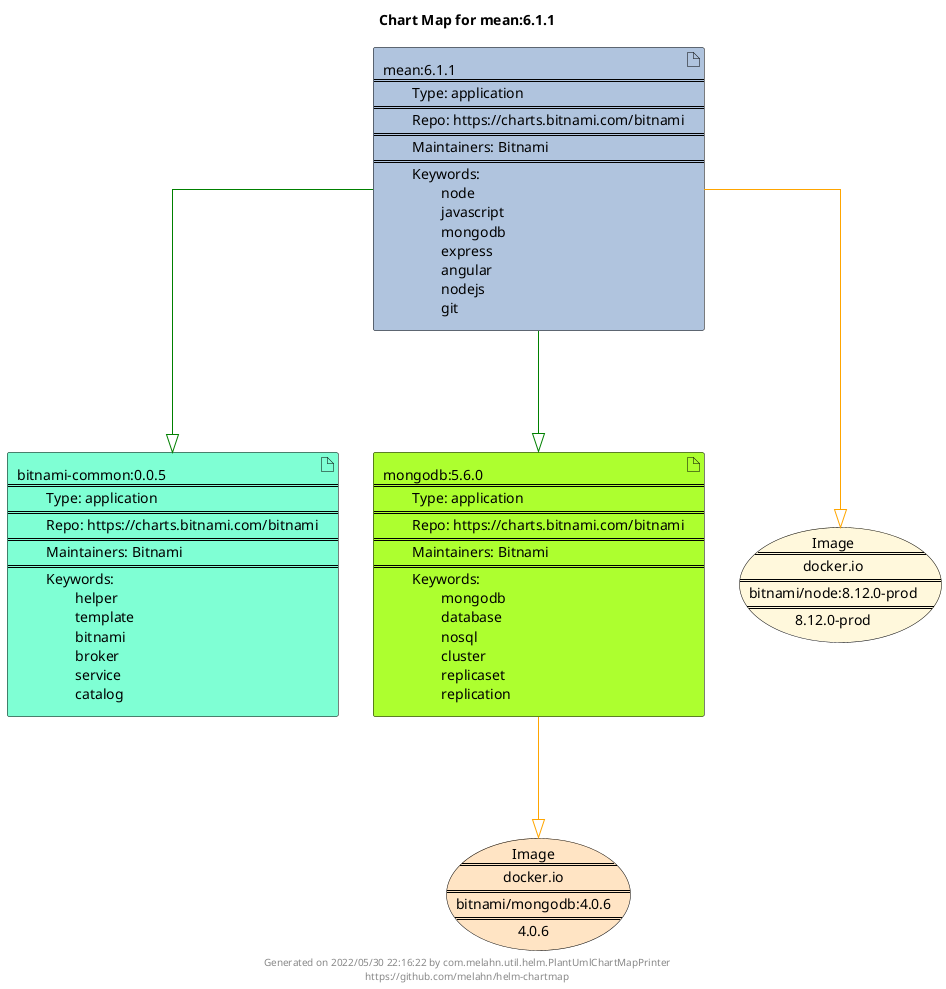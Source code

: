 @startuml
skinparam linetype ortho
skinparam backgroundColor white
skinparam usecaseBorderColor black
skinparam usecaseArrowColor LightSlateGray
skinparam artifactBorderColor black
skinparam artifactArrowColor LightSlateGray

title Chart Map for mean:6.1.1

'There are 3 referenced Helm Charts
artifact "bitnami-common:0.0.5\n====\n\tType: application\n====\n\tRepo: https://charts.bitnami.com/bitnami\n====\n\tMaintainers: Bitnami\n====\n\tKeywords: \n\t\thelper\n\t\ttemplate\n\t\tbitnami\n\t\tbroker\n\t\tservice\n\t\tcatalog" as bitnami_common_0_0_5 #Aquamarine
artifact "mean:6.1.1\n====\n\tType: application\n====\n\tRepo: https://charts.bitnami.com/bitnami\n====\n\tMaintainers: Bitnami\n====\n\tKeywords: \n\t\tnode\n\t\tjavascript\n\t\tmongodb\n\t\texpress\n\t\tangular\n\t\tnodejs\n\t\tgit" as mean_6_1_1 #LightSteelBlue
artifact "mongodb:5.6.0\n====\n\tType: application\n====\n\tRepo: https://charts.bitnami.com/bitnami\n====\n\tMaintainers: Bitnami\n====\n\tKeywords: \n\t\tmongodb\n\t\tdatabase\n\t\tnosql\n\t\tcluster\n\t\treplicaset\n\t\treplication" as mongodb_5_6_0 #GreenYellow

'There are 2 referenced Docker Images
usecase "Image\n====\ndocker.io\n====\nbitnami/node:8.12.0-prod\n====\n8.12.0-prod" as docker_io_bitnami_node_8_12_0_prod #Cornsilk
usecase "Image\n====\ndocker.io\n====\nbitnami/mongodb:4.0.6\n====\n4.0.6" as docker_io_bitnami_mongodb_4_0_6 #Bisque

'Chart Dependencies
mean_6_1_1--[#green]-|>bitnami_common_0_0_5
mean_6_1_1--[#green]-|>mongodb_5_6_0
mean_6_1_1--[#orange]-|>docker_io_bitnami_node_8_12_0_prod
mongodb_5_6_0--[#orange]-|>docker_io_bitnami_mongodb_4_0_6

center footer Generated on 2022/05/30 22:16:22 by com.melahn.util.helm.PlantUmlChartMapPrinter\nhttps://github.com/melahn/helm-chartmap
@enduml

